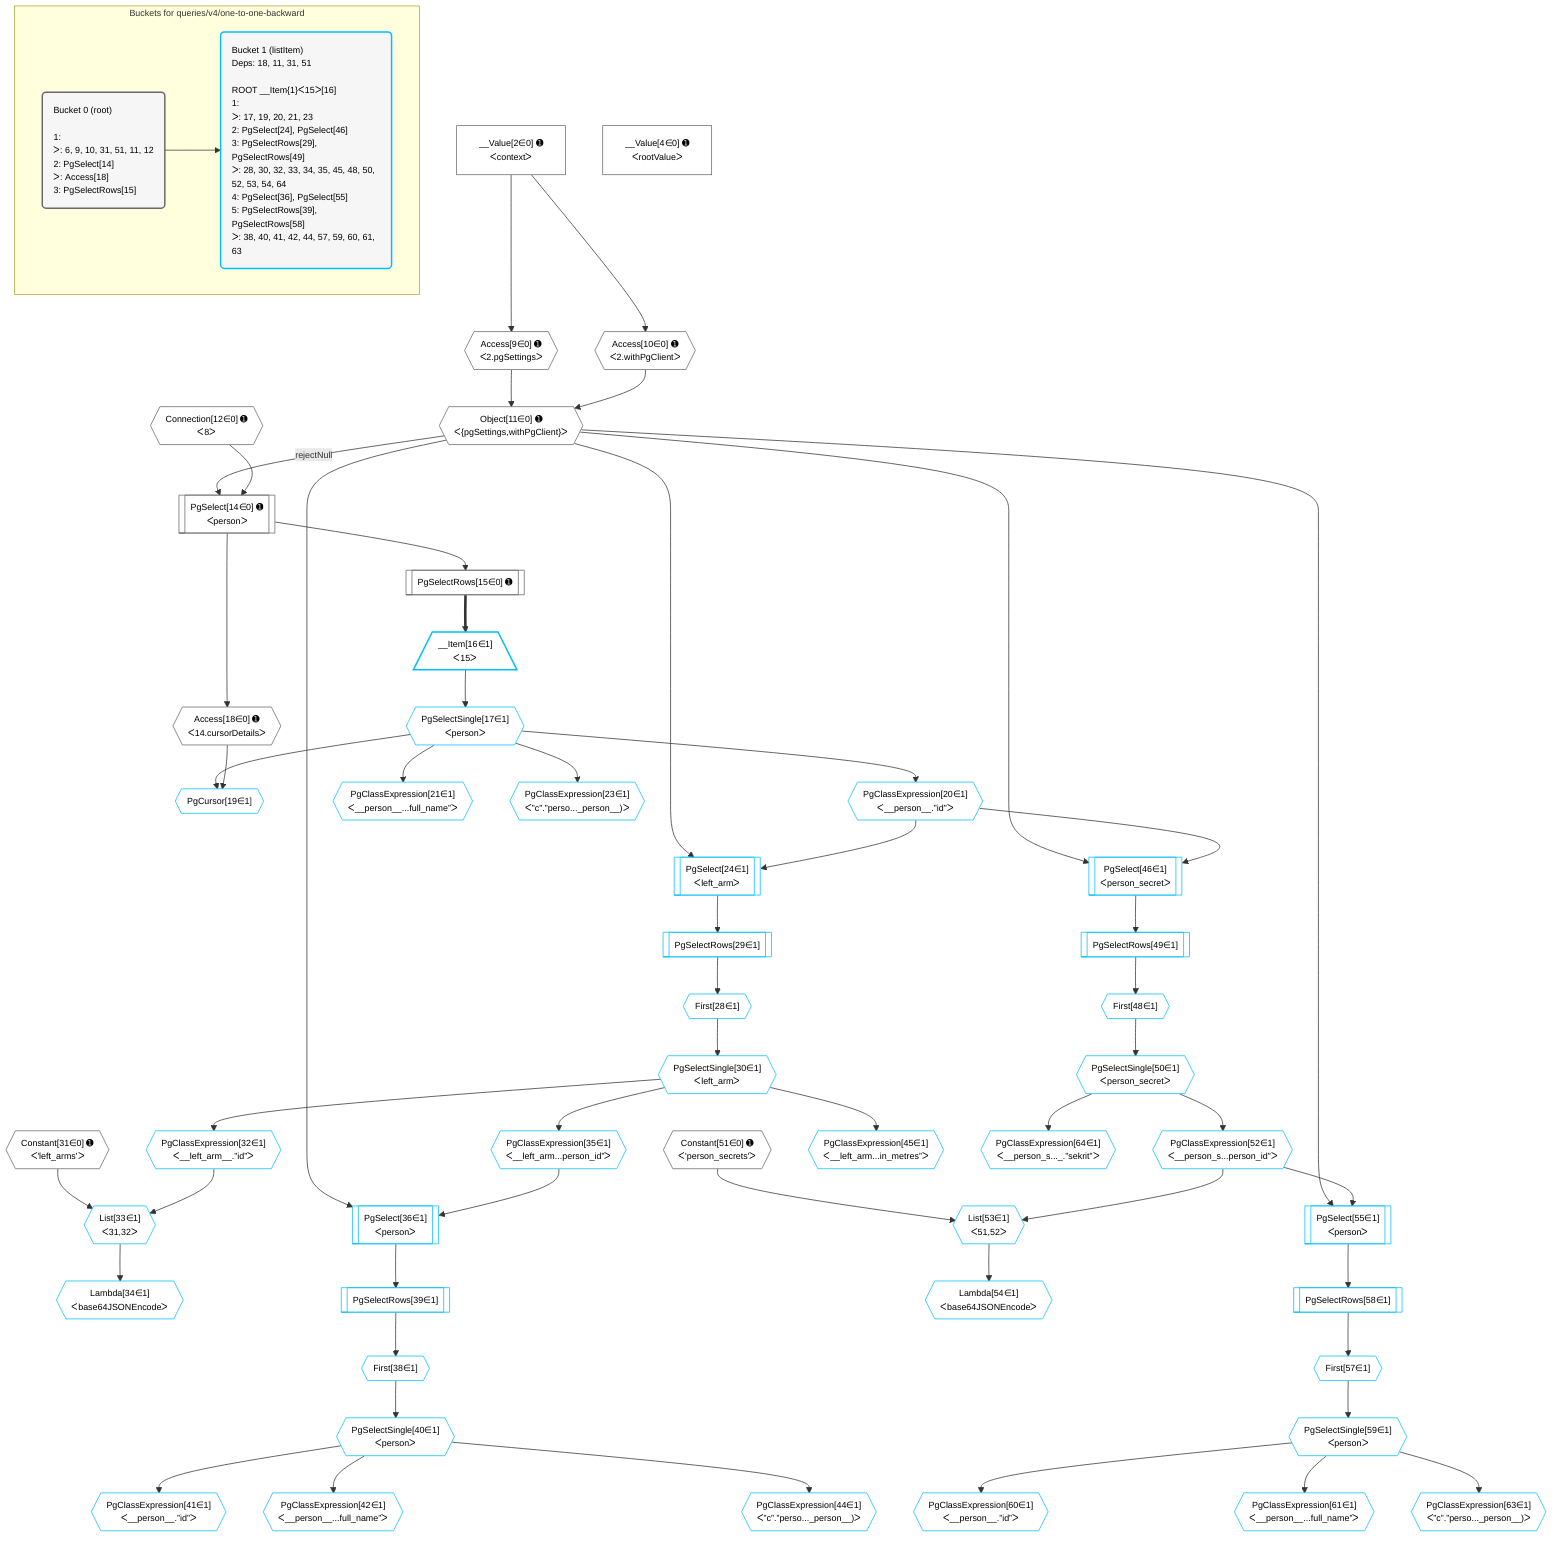 %%{init: {'themeVariables': { 'fontSize': '12px'}}}%%
graph TD
    classDef path fill:#eee,stroke:#000,color:#000
    classDef plan fill:#fff,stroke-width:1px,color:#000
    classDef itemplan fill:#fff,stroke-width:2px,color:#000
    classDef unbatchedplan fill:#dff,stroke-width:1px,color:#000
    classDef sideeffectplan fill:#fcc,stroke-width:2px,color:#000
    classDef bucket fill:#f6f6f6,color:#000,stroke-width:2px,text-align:left


    %% plan dependencies
    PgSelect14[["PgSelect[14∈0] ➊<br />ᐸpersonᐳ"]]:::plan
    Object11{{"Object[11∈0] ➊<br />ᐸ{pgSettings,withPgClient}ᐳ"}}:::plan
    Connection12{{"Connection[12∈0] ➊<br />ᐸ8ᐳ"}}:::plan
    Object11 -->|rejectNull| PgSelect14
    Connection12 --> PgSelect14
    Access9{{"Access[9∈0] ➊<br />ᐸ2.pgSettingsᐳ"}}:::plan
    Access10{{"Access[10∈0] ➊<br />ᐸ2.withPgClientᐳ"}}:::plan
    Access9 & Access10 --> Object11
    __Value2["__Value[2∈0] ➊<br />ᐸcontextᐳ"]:::plan
    __Value2 --> Access9
    __Value2 --> Access10
    PgSelectRows15[["PgSelectRows[15∈0] ➊"]]:::plan
    PgSelect14 --> PgSelectRows15
    Access18{{"Access[18∈0] ➊<br />ᐸ14.cursorDetailsᐳ"}}:::plan
    PgSelect14 --> Access18
    __Value4["__Value[4∈0] ➊<br />ᐸrootValueᐳ"]:::plan
    Constant31{{"Constant[31∈0] ➊<br />ᐸ'left_arms'ᐳ"}}:::plan
    Constant51{{"Constant[51∈0] ➊<br />ᐸ'person_secrets'ᐳ"}}:::plan
    PgCursor19{{"PgCursor[19∈1]"}}:::plan
    PgSelectSingle17{{"PgSelectSingle[17∈1]<br />ᐸpersonᐳ"}}:::plan
    PgSelectSingle17 & Access18 --> PgCursor19
    PgSelect24[["PgSelect[24∈1]<br />ᐸleft_armᐳ"]]:::plan
    PgClassExpression20{{"PgClassExpression[20∈1]<br />ᐸ__person__.”id”ᐳ"}}:::plan
    Object11 & PgClassExpression20 --> PgSelect24
    List33{{"List[33∈1]<br />ᐸ31,32ᐳ"}}:::plan
    PgClassExpression32{{"PgClassExpression[32∈1]<br />ᐸ__left_arm__.”id”ᐳ"}}:::plan
    Constant31 & PgClassExpression32 --> List33
    PgSelect36[["PgSelect[36∈1]<br />ᐸpersonᐳ"]]:::plan
    PgClassExpression35{{"PgClassExpression[35∈1]<br />ᐸ__left_arm...person_id”ᐳ"}}:::plan
    Object11 & PgClassExpression35 --> PgSelect36
    PgSelect46[["PgSelect[46∈1]<br />ᐸperson_secretᐳ"]]:::plan
    Object11 & PgClassExpression20 --> PgSelect46
    List53{{"List[53∈1]<br />ᐸ51,52ᐳ"}}:::plan
    PgClassExpression52{{"PgClassExpression[52∈1]<br />ᐸ__person_s...person_id”ᐳ"}}:::plan
    Constant51 & PgClassExpression52 --> List53
    PgSelect55[["PgSelect[55∈1]<br />ᐸpersonᐳ"]]:::plan
    Object11 & PgClassExpression52 --> PgSelect55
    __Item16[/"__Item[16∈1]<br />ᐸ15ᐳ"\]:::itemplan
    PgSelectRows15 ==> __Item16
    __Item16 --> PgSelectSingle17
    PgSelectSingle17 --> PgClassExpression20
    PgClassExpression21{{"PgClassExpression[21∈1]<br />ᐸ__person__...full_name”ᐳ"}}:::plan
    PgSelectSingle17 --> PgClassExpression21
    PgClassExpression23{{"PgClassExpression[23∈1]<br />ᐸ”c”.”perso..._person__)ᐳ"}}:::plan
    PgSelectSingle17 --> PgClassExpression23
    First28{{"First[28∈1]"}}:::plan
    PgSelectRows29[["PgSelectRows[29∈1]"]]:::plan
    PgSelectRows29 --> First28
    PgSelect24 --> PgSelectRows29
    PgSelectSingle30{{"PgSelectSingle[30∈1]<br />ᐸleft_armᐳ"}}:::plan
    First28 --> PgSelectSingle30
    PgSelectSingle30 --> PgClassExpression32
    Lambda34{{"Lambda[34∈1]<br />ᐸbase64JSONEncodeᐳ"}}:::plan
    List33 --> Lambda34
    PgSelectSingle30 --> PgClassExpression35
    First38{{"First[38∈1]"}}:::plan
    PgSelectRows39[["PgSelectRows[39∈1]"]]:::plan
    PgSelectRows39 --> First38
    PgSelect36 --> PgSelectRows39
    PgSelectSingle40{{"PgSelectSingle[40∈1]<br />ᐸpersonᐳ"}}:::plan
    First38 --> PgSelectSingle40
    PgClassExpression41{{"PgClassExpression[41∈1]<br />ᐸ__person__.”id”ᐳ"}}:::plan
    PgSelectSingle40 --> PgClassExpression41
    PgClassExpression42{{"PgClassExpression[42∈1]<br />ᐸ__person__...full_name”ᐳ"}}:::plan
    PgSelectSingle40 --> PgClassExpression42
    PgClassExpression44{{"PgClassExpression[44∈1]<br />ᐸ”c”.”perso..._person__)ᐳ"}}:::plan
    PgSelectSingle40 --> PgClassExpression44
    PgClassExpression45{{"PgClassExpression[45∈1]<br />ᐸ__left_arm...in_metres”ᐳ"}}:::plan
    PgSelectSingle30 --> PgClassExpression45
    First48{{"First[48∈1]"}}:::plan
    PgSelectRows49[["PgSelectRows[49∈1]"]]:::plan
    PgSelectRows49 --> First48
    PgSelect46 --> PgSelectRows49
    PgSelectSingle50{{"PgSelectSingle[50∈1]<br />ᐸperson_secretᐳ"}}:::plan
    First48 --> PgSelectSingle50
    PgSelectSingle50 --> PgClassExpression52
    Lambda54{{"Lambda[54∈1]<br />ᐸbase64JSONEncodeᐳ"}}:::plan
    List53 --> Lambda54
    First57{{"First[57∈1]"}}:::plan
    PgSelectRows58[["PgSelectRows[58∈1]"]]:::plan
    PgSelectRows58 --> First57
    PgSelect55 --> PgSelectRows58
    PgSelectSingle59{{"PgSelectSingle[59∈1]<br />ᐸpersonᐳ"}}:::plan
    First57 --> PgSelectSingle59
    PgClassExpression60{{"PgClassExpression[60∈1]<br />ᐸ__person__.”id”ᐳ"}}:::plan
    PgSelectSingle59 --> PgClassExpression60
    PgClassExpression61{{"PgClassExpression[61∈1]<br />ᐸ__person__...full_name”ᐳ"}}:::plan
    PgSelectSingle59 --> PgClassExpression61
    PgClassExpression63{{"PgClassExpression[63∈1]<br />ᐸ”c”.”perso..._person__)ᐳ"}}:::plan
    PgSelectSingle59 --> PgClassExpression63
    PgClassExpression64{{"PgClassExpression[64∈1]<br />ᐸ__person_s..._.”sekrit”ᐳ"}}:::plan
    PgSelectSingle50 --> PgClassExpression64

    %% define steps

    subgraph "Buckets for queries/v4/one-to-one-backward"
    Bucket0("Bucket 0 (root)<br /><br />1: <br />ᐳ: 6, 9, 10, 31, 51, 11, 12<br />2: PgSelect[14]<br />ᐳ: Access[18]<br />3: PgSelectRows[15]"):::bucket
    classDef bucket0 stroke:#696969
    class Bucket0,__Value2,__Value4,Access9,Access10,Object11,Connection12,PgSelect14,PgSelectRows15,Access18,Constant31,Constant51 bucket0
    Bucket1("Bucket 1 (listItem)<br />Deps: 18, 11, 31, 51<br /><br />ROOT __Item{1}ᐸ15ᐳ[16]<br />1: <br />ᐳ: 17, 19, 20, 21, 23<br />2: PgSelect[24], PgSelect[46]<br />3: PgSelectRows[29], PgSelectRows[49]<br />ᐳ: 28, 30, 32, 33, 34, 35, 45, 48, 50, 52, 53, 54, 64<br />4: PgSelect[36], PgSelect[55]<br />5: PgSelectRows[39], PgSelectRows[58]<br />ᐳ: 38, 40, 41, 42, 44, 57, 59, 60, 61, 63"):::bucket
    classDef bucket1 stroke:#00bfff
    class Bucket1,__Item16,PgSelectSingle17,PgCursor19,PgClassExpression20,PgClassExpression21,PgClassExpression23,PgSelect24,First28,PgSelectRows29,PgSelectSingle30,PgClassExpression32,List33,Lambda34,PgClassExpression35,PgSelect36,First38,PgSelectRows39,PgSelectSingle40,PgClassExpression41,PgClassExpression42,PgClassExpression44,PgClassExpression45,PgSelect46,First48,PgSelectRows49,PgSelectSingle50,PgClassExpression52,List53,Lambda54,PgSelect55,First57,PgSelectRows58,PgSelectSingle59,PgClassExpression60,PgClassExpression61,PgClassExpression63,PgClassExpression64 bucket1
    Bucket0 --> Bucket1
    end